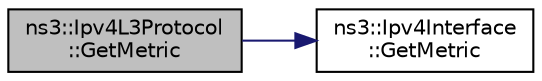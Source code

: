 digraph "ns3::Ipv4L3Protocol::GetMetric"
{
 // LATEX_PDF_SIZE
  edge [fontname="Helvetica",fontsize="10",labelfontname="Helvetica",labelfontsize="10"];
  node [fontname="Helvetica",fontsize="10",shape=record];
  rankdir="LR";
  Node1 [label="ns3::Ipv4L3Protocol\l::GetMetric",height=0.2,width=0.4,color="black", fillcolor="grey75", style="filled", fontcolor="black",tooltip=" "];
  Node1 -> Node2 [color="midnightblue",fontsize="10",style="solid",fontname="Helvetica"];
  Node2 [label="ns3::Ipv4Interface\l::GetMetric",height=0.2,width=0.4,color="black", fillcolor="white", style="filled",URL="$classns3_1_1_ipv4_interface.html#a7f74ed23f9fa6af34a1bceeebbd50311",tooltip=" "];
}
